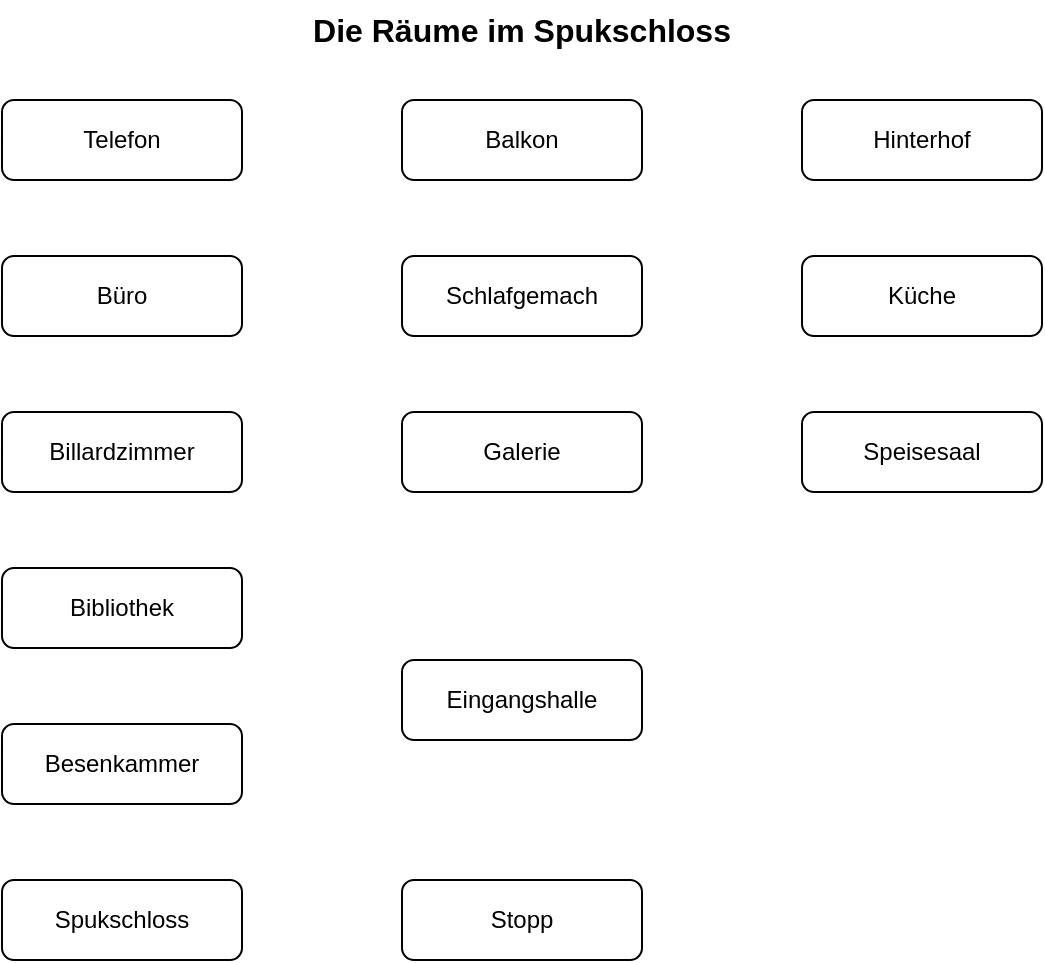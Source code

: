 <mxfile version="28.2.8">
  <diagram name="Seite-1" id="rCUCdeMShvtaLIGarmDE">
    <mxGraphModel dx="692" dy="1646" grid="1" gridSize="10" guides="1" tooltips="1" connect="1" arrows="1" fold="1" page="1" pageScale="1" pageWidth="827" pageHeight="1169" math="0" shadow="0">
      <root>
        <mxCell id="0" />
        <mxCell id="1" parent="0" />
        <mxCell id="1HN0y84yD9l30c5aWkQJ-1" value="Stopp" style="rounded=1;whiteSpace=wrap;html=1;" vertex="1" parent="1">
          <mxGeometry x="360" y="410" width="120" height="40" as="geometry" />
        </mxCell>
        <mxCell id="1HN0y84yD9l30c5aWkQJ-2" value="Spukschloss" style="rounded=1;whiteSpace=wrap;html=1;flipV=0;" vertex="1" parent="1">
          <mxGeometry x="160" y="410" width="120" height="40" as="geometry" />
        </mxCell>
        <mxCell id="1HN0y84yD9l30c5aWkQJ-3" value="Eingangshalle" style="rounded=1;whiteSpace=wrap;html=1;" vertex="1" parent="1">
          <mxGeometry x="360" y="300" width="120" height="40" as="geometry" />
        </mxCell>
        <mxCell id="1HN0y84yD9l30c5aWkQJ-11" value="Galerie" style="rounded=1;whiteSpace=wrap;html=1;" vertex="1" parent="1">
          <mxGeometry x="360" y="176" width="120" height="40" as="geometry" />
        </mxCell>
        <mxCell id="1HN0y84yD9l30c5aWkQJ-13" value="Besenkammer" style="rounded=1;whiteSpace=wrap;html=1;flipV=0;" vertex="1" parent="1">
          <mxGeometry x="160" y="332" width="120" height="40" as="geometry" />
        </mxCell>
        <mxCell id="1HN0y84yD9l30c5aWkQJ-16" value="Schlafgemach" style="rounded=1;whiteSpace=wrap;html=1;" vertex="1" parent="1">
          <mxGeometry x="360" y="98" width="120" height="40" as="geometry" />
        </mxCell>
        <mxCell id="1HN0y84yD9l30c5aWkQJ-17" value="Balkon" style="rounded=1;whiteSpace=wrap;html=1;" vertex="1" parent="1">
          <mxGeometry x="360" y="20" width="120" height="40" as="geometry" />
        </mxCell>
        <mxCell id="1HN0y84yD9l30c5aWkQJ-24" value="Billardzimmer" style="rounded=1;whiteSpace=wrap;html=1;flipV=0;" vertex="1" parent="1">
          <mxGeometry x="160" y="176" width="120" height="40" as="geometry" />
        </mxCell>
        <mxCell id="1HN0y84yD9l30c5aWkQJ-26" value="Büro" style="rounded=1;whiteSpace=wrap;html=1;flipV=0;" vertex="1" parent="1">
          <mxGeometry x="160" y="98" width="120" height="40" as="geometry" />
        </mxCell>
        <mxCell id="1HN0y84yD9l30c5aWkQJ-28" value="Telefon" style="rounded=1;whiteSpace=wrap;html=1;flipV=0;" vertex="1" parent="1">
          <mxGeometry x="160" y="20" width="120" height="40" as="geometry" />
        </mxCell>
        <mxCell id="1HN0y84yD9l30c5aWkQJ-31" value="Bibliothek" style="rounded=1;whiteSpace=wrap;html=1;flipV=0;" vertex="1" parent="1">
          <mxGeometry x="160" y="254" width="120" height="40" as="geometry" />
        </mxCell>
        <mxCell id="1HN0y84yD9l30c5aWkQJ-34" value="Speisesaal" style="rounded=1;whiteSpace=wrap;html=1;" vertex="1" parent="1">
          <mxGeometry x="560" y="176" width="120" height="40" as="geometry" />
        </mxCell>
        <mxCell id="1HN0y84yD9l30c5aWkQJ-35" value="Küche" style="rounded=1;whiteSpace=wrap;html=1;" vertex="1" parent="1">
          <mxGeometry x="560" y="98" width="120" height="40" as="geometry" />
        </mxCell>
        <mxCell id="1HN0y84yD9l30c5aWkQJ-36" value="Hinterhof" style="rounded=1;whiteSpace=wrap;html=1;" vertex="1" parent="1">
          <mxGeometry x="560" y="20" width="120" height="40" as="geometry" />
        </mxCell>
        <mxCell id="1HN0y84yD9l30c5aWkQJ-44" value="Die Räume im Spukschloss" style="text;html=1;whiteSpace=wrap;strokeColor=none;fillColor=none;align=center;verticalAlign=middle;rounded=0;fontStyle=1;fontSize=16;" vertex="1" parent="1">
          <mxGeometry x="275" y="-30" width="290" height="30" as="geometry" />
        </mxCell>
      </root>
    </mxGraphModel>
  </diagram>
</mxfile>

